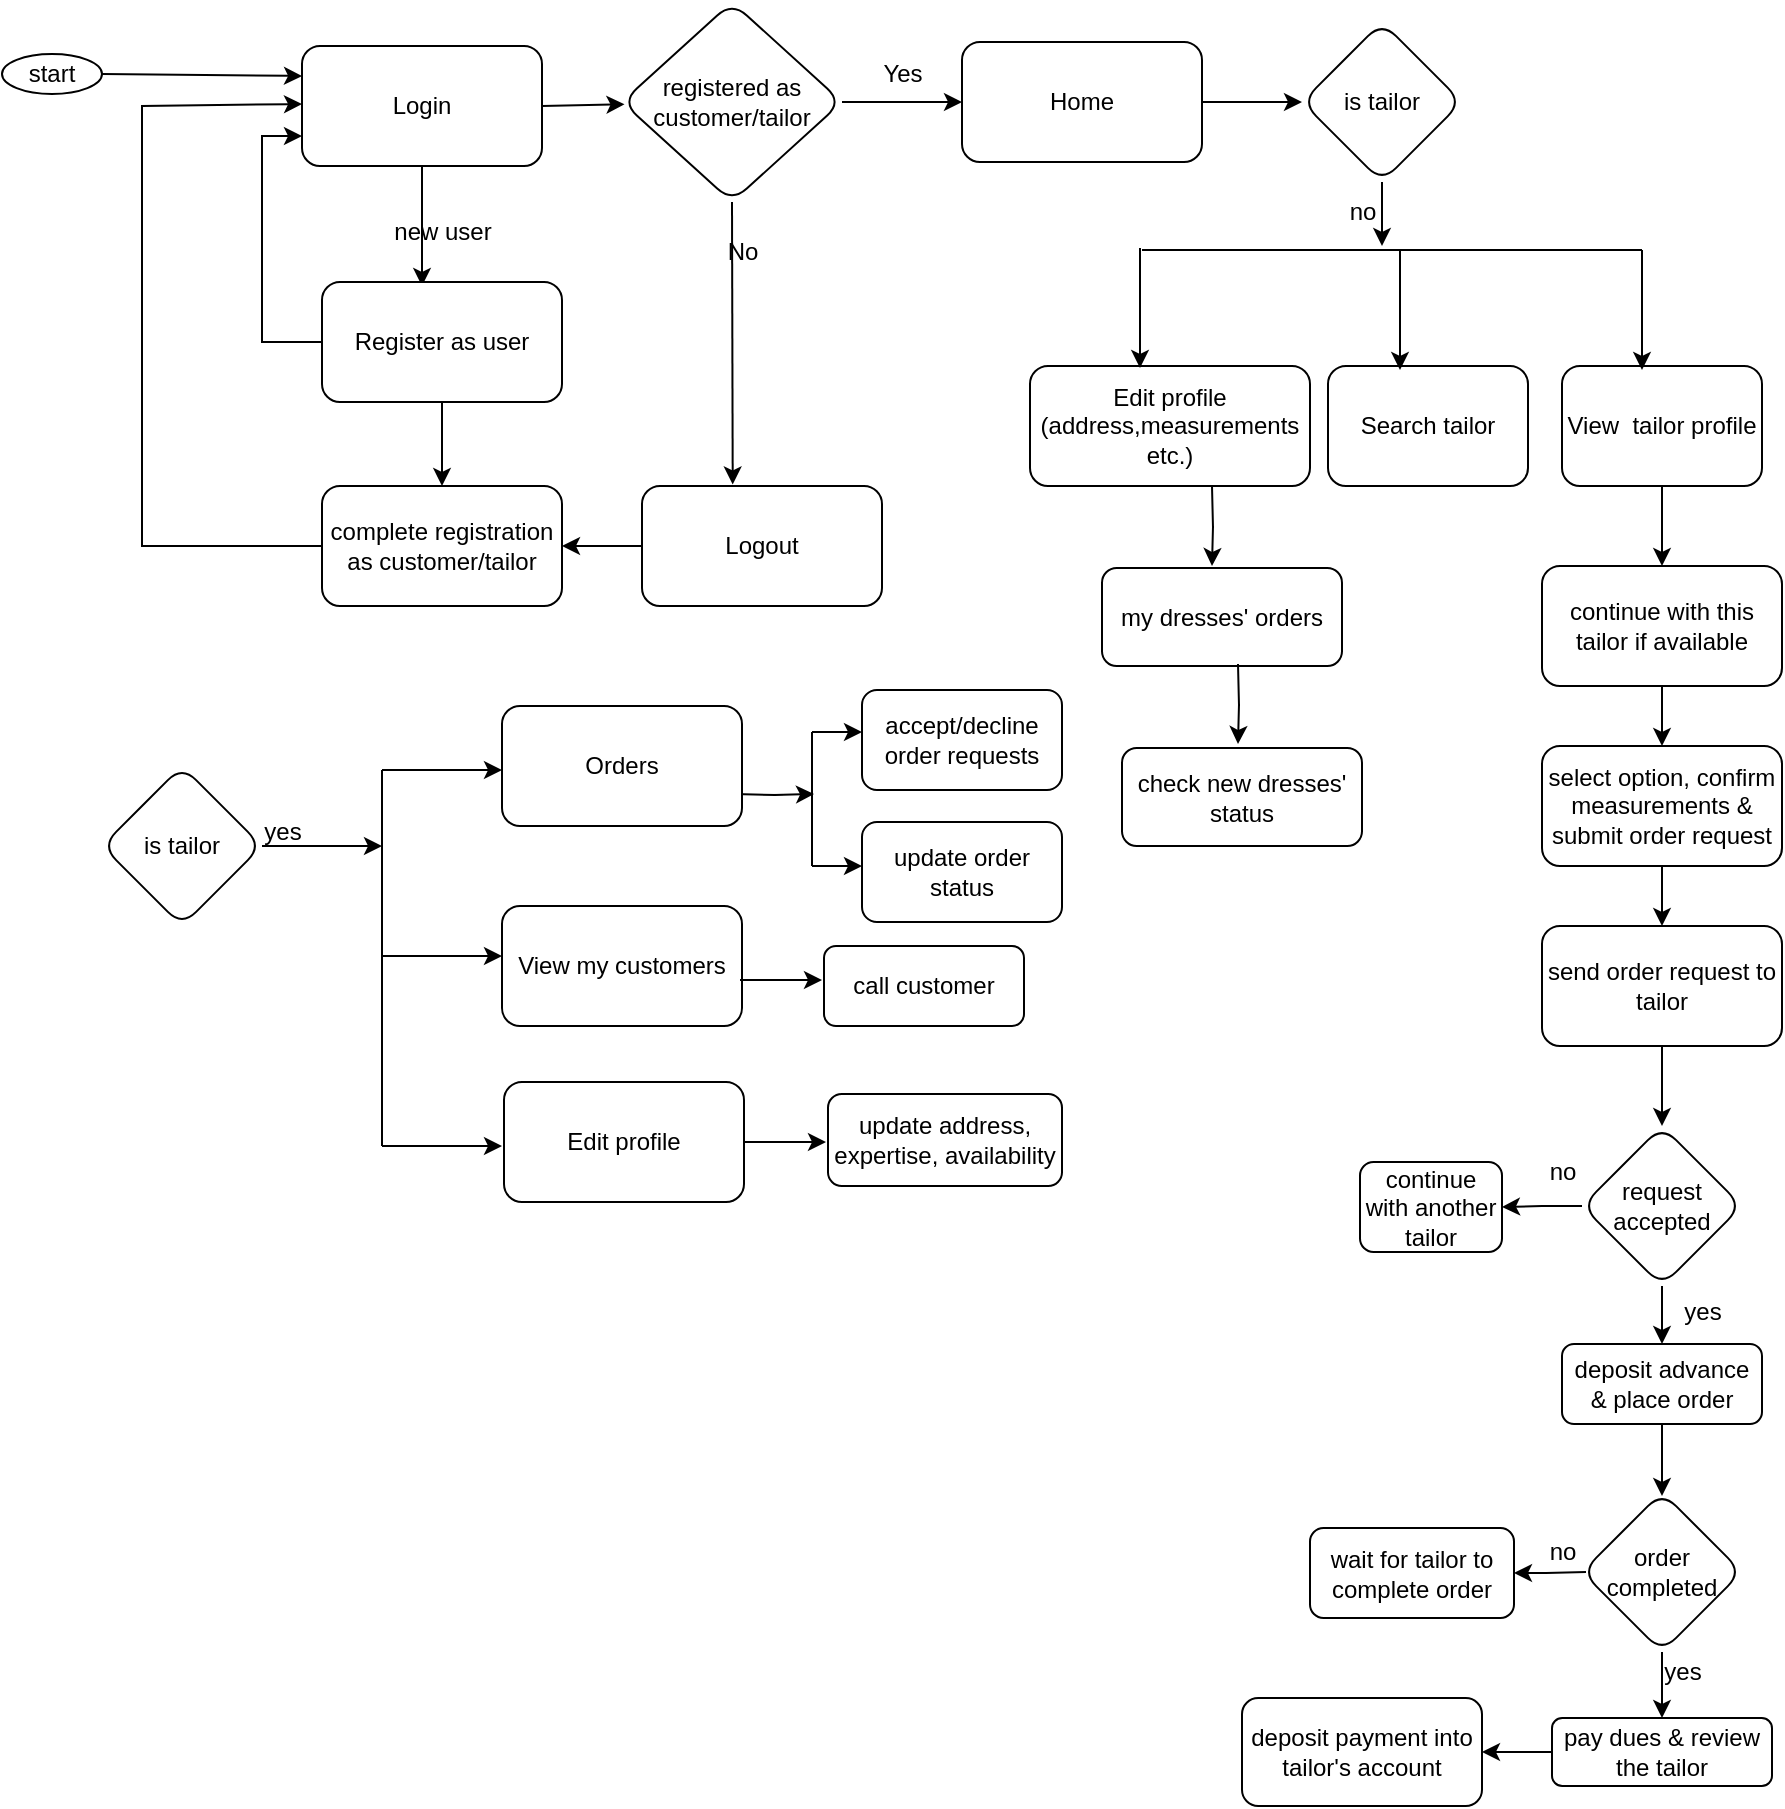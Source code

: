 <mxfile version="21.2.4" type="device">
  <diagram id="C5RBs43oDa-KdzZeNtuy" name="Page-1">
    <mxGraphModel dx="2465" dy="1044" grid="1" gridSize="10" guides="1" tooltips="1" connect="1" arrows="1" fold="1" page="1" pageScale="1" pageWidth="827" pageHeight="1169" math="0" shadow="0">
      <root>
        <mxCell id="WIyWlLk6GJQsqaUBKTNV-0" />
        <mxCell id="WIyWlLk6GJQsqaUBKTNV-1" parent="WIyWlLk6GJQsqaUBKTNV-0" />
        <mxCell id="Z_qAbNOodJidaxOHEvGP-9" value="" style="endArrow=classic;html=1;rounded=0;entryX=0;entryY=0.75;entryDx=0;entryDy=0;exitX=0;exitY=0.5;exitDx=0;exitDy=0;" edge="1" parent="WIyWlLk6GJQsqaUBKTNV-1" source="Z_qAbNOodJidaxOHEvGP-6">
          <mxGeometry width="50" height="50" relative="1" as="geometry">
            <mxPoint x="110" y="304" as="sourcePoint" />
            <mxPoint x="110" y="99" as="targetPoint" />
            <Array as="points">
              <mxPoint x="30" y="320" />
              <mxPoint x="30" y="210" />
              <mxPoint x="30" y="100" />
            </Array>
          </mxGeometry>
        </mxCell>
        <mxCell id="Z_qAbNOodJidaxOHEvGP-1" value="Login" style="rounded=1;whiteSpace=wrap;html=1;" vertex="1" parent="WIyWlLk6GJQsqaUBKTNV-1">
          <mxGeometry x="110" y="70" width="120" height="60" as="geometry" />
        </mxCell>
        <mxCell id="Z_qAbNOodJidaxOHEvGP-3" value="" style="endArrow=classic;html=1;rounded=0;exitX=1;exitY=0.5;exitDx=0;exitDy=0;entryX=0;entryY=0.25;entryDx=0;entryDy=0;" edge="1" parent="WIyWlLk6GJQsqaUBKTNV-1" source="Z_qAbNOodJidaxOHEvGP-32" target="Z_qAbNOodJidaxOHEvGP-1">
          <mxGeometry width="50" height="50" relative="1" as="geometry">
            <mxPoint x="60" y="85" as="sourcePoint" />
            <mxPoint x="480" y="310" as="targetPoint" />
            <Array as="points" />
          </mxGeometry>
        </mxCell>
        <mxCell id="Z_qAbNOodJidaxOHEvGP-4" value="" style="endArrow=classic;html=1;rounded=0;exitX=0.5;exitY=1;exitDx=0;exitDy=0;" edge="1" parent="WIyWlLk6GJQsqaUBKTNV-1" source="Z_qAbNOodJidaxOHEvGP-1">
          <mxGeometry width="50" height="50" relative="1" as="geometry">
            <mxPoint x="430" y="360" as="sourcePoint" />
            <mxPoint x="170" y="190" as="targetPoint" />
          </mxGeometry>
        </mxCell>
        <mxCell id="Z_qAbNOodJidaxOHEvGP-5" value="Register as user" style="rounded=1;whiteSpace=wrap;html=1;" vertex="1" parent="WIyWlLk6GJQsqaUBKTNV-1">
          <mxGeometry x="120" y="188" width="120" height="60" as="geometry" />
        </mxCell>
        <mxCell id="Z_qAbNOodJidaxOHEvGP-6" value="complete registration as customer/tailor" style="rounded=1;whiteSpace=wrap;html=1;" vertex="1" parent="WIyWlLk6GJQsqaUBKTNV-1">
          <mxGeometry x="120" y="290" width="120" height="60" as="geometry" />
        </mxCell>
        <mxCell id="Z_qAbNOodJidaxOHEvGP-7" value="" style="endArrow=classic;html=1;rounded=0;exitX=0.5;exitY=1;exitDx=0;exitDy=0;entryX=0.5;entryY=0;entryDx=0;entryDy=0;" edge="1" parent="WIyWlLk6GJQsqaUBKTNV-1" source="Z_qAbNOodJidaxOHEvGP-5" target="Z_qAbNOodJidaxOHEvGP-6">
          <mxGeometry width="50" height="50" relative="1" as="geometry">
            <mxPoint x="70" y="110" as="sourcePoint" />
            <mxPoint x="120" y="110" as="targetPoint" />
            <Array as="points" />
          </mxGeometry>
        </mxCell>
        <mxCell id="Z_qAbNOodJidaxOHEvGP-11" value="new user" style="text;html=1;align=center;verticalAlign=middle;resizable=0;points=[];autosize=1;strokeColor=none;fillColor=none;" vertex="1" parent="WIyWlLk6GJQsqaUBKTNV-1">
          <mxGeometry x="145" y="148" width="70" height="30" as="geometry" />
        </mxCell>
        <mxCell id="Z_qAbNOodJidaxOHEvGP-12" value="" style="endArrow=classic;html=1;rounded=0;entryX=0;entryY=0.75;entryDx=0;entryDy=0;exitX=0;exitY=0.5;exitDx=0;exitDy=0;" edge="1" parent="WIyWlLk6GJQsqaUBKTNV-1" source="Z_qAbNOodJidaxOHEvGP-5" target="Z_qAbNOodJidaxOHEvGP-1">
          <mxGeometry width="50" height="50" relative="1" as="geometry">
            <mxPoint x="120" y="330" as="sourcePoint" />
            <mxPoint x="120" y="109" as="targetPoint" />
            <Array as="points">
              <mxPoint x="90" y="218" />
              <mxPoint x="90" y="115" />
            </Array>
          </mxGeometry>
        </mxCell>
        <mxCell id="Z_qAbNOodJidaxOHEvGP-29" value="" style="edgeStyle=orthogonalEdgeStyle;rounded=0;orthogonalLoop=1;jettySize=auto;html=1;" edge="1" parent="WIyWlLk6GJQsqaUBKTNV-1" source="Z_qAbNOodJidaxOHEvGP-13" target="Z_qAbNOodJidaxOHEvGP-28">
          <mxGeometry relative="1" as="geometry" />
        </mxCell>
        <mxCell id="Z_qAbNOodJidaxOHEvGP-13" value="Home" style="rounded=1;whiteSpace=wrap;html=1;" vertex="1" parent="WIyWlLk6GJQsqaUBKTNV-1">
          <mxGeometry x="440" y="68" width="120" height="60" as="geometry" />
        </mxCell>
        <mxCell id="Z_qAbNOodJidaxOHEvGP-17" value="" style="endArrow=classic;html=1;rounded=0;exitX=1;exitY=0.5;exitDx=0;exitDy=0;" edge="1" parent="WIyWlLk6GJQsqaUBKTNV-1" source="Z_qAbNOodJidaxOHEvGP-1" target="Z_qAbNOodJidaxOHEvGP-15">
          <mxGeometry width="50" height="50" relative="1" as="geometry">
            <mxPoint x="230" y="100" as="sourcePoint" />
            <mxPoint x="370" y="100" as="targetPoint" />
            <Array as="points" />
          </mxGeometry>
        </mxCell>
        <mxCell id="Z_qAbNOodJidaxOHEvGP-20" value="" style="edgeStyle=orthogonalEdgeStyle;rounded=0;orthogonalLoop=1;jettySize=auto;html=1;" edge="1" parent="WIyWlLk6GJQsqaUBKTNV-1" source="Z_qAbNOodJidaxOHEvGP-15" target="Z_qAbNOodJidaxOHEvGP-13">
          <mxGeometry relative="1" as="geometry" />
        </mxCell>
        <mxCell id="Z_qAbNOodJidaxOHEvGP-15" value="registered as customer/tailor" style="rhombus;whiteSpace=wrap;html=1;rounded=1;" vertex="1" parent="WIyWlLk6GJQsqaUBKTNV-1">
          <mxGeometry x="270" y="48" width="110" height="100" as="geometry" />
        </mxCell>
        <mxCell id="Z_qAbNOodJidaxOHEvGP-18" value="" style="endArrow=classic;html=1;rounded=0;exitX=0.5;exitY=1;exitDx=0;exitDy=0;entryX=0.378;entryY=-0.013;entryDx=0;entryDy=0;entryPerimeter=0;" edge="1" parent="WIyWlLk6GJQsqaUBKTNV-1" source="Z_qAbNOodJidaxOHEvGP-15" target="Z_qAbNOodJidaxOHEvGP-24">
          <mxGeometry width="50" height="50" relative="1" as="geometry">
            <mxPoint x="430" y="350" as="sourcePoint" />
            <mxPoint x="325" y="270" as="targetPoint" />
            <Array as="points" />
          </mxGeometry>
        </mxCell>
        <mxCell id="Z_qAbNOodJidaxOHEvGP-19" value="No" style="text;html=1;align=center;verticalAlign=middle;resizable=0;points=[];autosize=1;strokeColor=none;fillColor=none;" vertex="1" parent="WIyWlLk6GJQsqaUBKTNV-1">
          <mxGeometry x="310" y="158" width="40" height="30" as="geometry" />
        </mxCell>
        <mxCell id="Z_qAbNOodJidaxOHEvGP-21" value="Yes" style="text;html=1;align=center;verticalAlign=middle;resizable=0;points=[];autosize=1;strokeColor=none;fillColor=none;" vertex="1" parent="WIyWlLk6GJQsqaUBKTNV-1">
          <mxGeometry x="390" y="69" width="40" height="30" as="geometry" />
        </mxCell>
        <mxCell id="Z_qAbNOodJidaxOHEvGP-25" value="" style="edgeStyle=orthogonalEdgeStyle;rounded=0;orthogonalLoop=1;jettySize=auto;html=1;" edge="1" parent="WIyWlLk6GJQsqaUBKTNV-1" source="Z_qAbNOodJidaxOHEvGP-24" target="Z_qAbNOodJidaxOHEvGP-6">
          <mxGeometry relative="1" as="geometry" />
        </mxCell>
        <mxCell id="Z_qAbNOodJidaxOHEvGP-24" value="Logout" style="rounded=1;whiteSpace=wrap;html=1;" vertex="1" parent="WIyWlLk6GJQsqaUBKTNV-1">
          <mxGeometry x="280" y="290" width="120" height="60" as="geometry" />
        </mxCell>
        <mxCell id="Z_qAbNOodJidaxOHEvGP-31" value="" style="edgeStyle=orthogonalEdgeStyle;rounded=0;orthogonalLoop=1;jettySize=auto;html=1;exitX=0.5;exitY=1;exitDx=0;exitDy=0;" edge="1" parent="WIyWlLk6GJQsqaUBKTNV-1" source="Z_qAbNOodJidaxOHEvGP-28">
          <mxGeometry relative="1" as="geometry">
            <mxPoint x="650" y="130" as="sourcePoint" />
            <mxPoint x="650" y="170" as="targetPoint" />
          </mxGeometry>
        </mxCell>
        <mxCell id="Z_qAbNOodJidaxOHEvGP-28" value="is tailor" style="rhombus;whiteSpace=wrap;html=1;rounded=1;" vertex="1" parent="WIyWlLk6GJQsqaUBKTNV-1">
          <mxGeometry x="610" y="58" width="80" height="80" as="geometry" />
        </mxCell>
        <mxCell id="Z_qAbNOodJidaxOHEvGP-32" value="start" style="ellipse;whiteSpace=wrap;html=1;" vertex="1" parent="WIyWlLk6GJQsqaUBKTNV-1">
          <mxGeometry x="-40" y="74" width="50" height="20" as="geometry" />
        </mxCell>
        <mxCell id="Z_qAbNOodJidaxOHEvGP-33" value="" style="endArrow=none;html=1;rounded=0;" edge="1" parent="WIyWlLk6GJQsqaUBKTNV-1">
          <mxGeometry width="50" height="50" relative="1" as="geometry">
            <mxPoint x="530" y="172" as="sourcePoint" />
            <mxPoint x="780" y="172" as="targetPoint" />
          </mxGeometry>
        </mxCell>
        <mxCell id="Z_qAbNOodJidaxOHEvGP-34" value="no" style="text;html=1;align=center;verticalAlign=middle;resizable=0;points=[];autosize=1;strokeColor=none;fillColor=none;" vertex="1" parent="WIyWlLk6GJQsqaUBKTNV-1">
          <mxGeometry x="620" y="138" width="40" height="30" as="geometry" />
        </mxCell>
        <mxCell id="Z_qAbNOodJidaxOHEvGP-35" value="Edit profile&lt;br&gt;(address,measurements&lt;br&gt;etc.)" style="rounded=1;whiteSpace=wrap;html=1;" vertex="1" parent="WIyWlLk6GJQsqaUBKTNV-1">
          <mxGeometry x="474" y="230" width="140" height="60" as="geometry" />
        </mxCell>
        <mxCell id="Z_qAbNOodJidaxOHEvGP-36" value="" style="endArrow=classic;html=1;rounded=0;entryX=0.25;entryY=0;entryDx=0;entryDy=0;" edge="1" parent="WIyWlLk6GJQsqaUBKTNV-1">
          <mxGeometry width="50" height="50" relative="1" as="geometry">
            <mxPoint x="529" y="171" as="sourcePoint" />
            <mxPoint x="529" y="231" as="targetPoint" />
            <Array as="points" />
          </mxGeometry>
        </mxCell>
        <mxCell id="Z_qAbNOodJidaxOHEvGP-37" value="Search tailor" style="rounded=1;whiteSpace=wrap;html=1;" vertex="1" parent="WIyWlLk6GJQsqaUBKTNV-1">
          <mxGeometry x="623" y="230" width="100" height="60" as="geometry" />
        </mxCell>
        <mxCell id="Z_qAbNOodJidaxOHEvGP-38" value="" style="endArrow=classic;html=1;rounded=0;entryX=0.25;entryY=0;entryDx=0;entryDy=0;" edge="1" parent="WIyWlLk6GJQsqaUBKTNV-1">
          <mxGeometry width="50" height="50" relative="1" as="geometry">
            <mxPoint x="659" y="172" as="sourcePoint" />
            <mxPoint x="659" y="232" as="targetPoint" />
            <Array as="points" />
          </mxGeometry>
        </mxCell>
        <mxCell id="Z_qAbNOodJidaxOHEvGP-44" value="" style="edgeStyle=orthogonalEdgeStyle;rounded=0;orthogonalLoop=1;jettySize=auto;html=1;" edge="1" parent="WIyWlLk6GJQsqaUBKTNV-1" source="Z_qAbNOodJidaxOHEvGP-41" target="Z_qAbNOodJidaxOHEvGP-43">
          <mxGeometry relative="1" as="geometry" />
        </mxCell>
        <mxCell id="Z_qAbNOodJidaxOHEvGP-41" value="View&amp;nbsp; tailor profile" style="rounded=1;whiteSpace=wrap;html=1;" vertex="1" parent="WIyWlLk6GJQsqaUBKTNV-1">
          <mxGeometry x="740" y="230" width="100" height="60" as="geometry" />
        </mxCell>
        <mxCell id="Z_qAbNOodJidaxOHEvGP-42" value="" style="endArrow=classic;html=1;rounded=0;entryX=0.25;entryY=0;entryDx=0;entryDy=0;" edge="1" parent="WIyWlLk6GJQsqaUBKTNV-1">
          <mxGeometry width="50" height="50" relative="1" as="geometry">
            <mxPoint x="780" y="172" as="sourcePoint" />
            <mxPoint x="780" y="232" as="targetPoint" />
            <Array as="points" />
          </mxGeometry>
        </mxCell>
        <mxCell id="Z_qAbNOodJidaxOHEvGP-46" value="" style="edgeStyle=orthogonalEdgeStyle;rounded=0;orthogonalLoop=1;jettySize=auto;html=1;" edge="1" parent="WIyWlLk6GJQsqaUBKTNV-1" source="Z_qAbNOodJidaxOHEvGP-43" target="Z_qAbNOodJidaxOHEvGP-45">
          <mxGeometry relative="1" as="geometry" />
        </mxCell>
        <mxCell id="Z_qAbNOodJidaxOHEvGP-43" value="continue with this tailor if available" style="whiteSpace=wrap;html=1;rounded=1;" vertex="1" parent="WIyWlLk6GJQsqaUBKTNV-1">
          <mxGeometry x="730" y="330" width="120" height="60" as="geometry" />
        </mxCell>
        <mxCell id="Z_qAbNOodJidaxOHEvGP-48" value="" style="edgeStyle=orthogonalEdgeStyle;rounded=0;orthogonalLoop=1;jettySize=auto;html=1;" edge="1" parent="WIyWlLk6GJQsqaUBKTNV-1" source="Z_qAbNOodJidaxOHEvGP-45" target="Z_qAbNOodJidaxOHEvGP-47">
          <mxGeometry relative="1" as="geometry" />
        </mxCell>
        <mxCell id="Z_qAbNOodJidaxOHEvGP-45" value="select option, confirm measurements &amp;amp; submit order request" style="whiteSpace=wrap;html=1;rounded=1;" vertex="1" parent="WIyWlLk6GJQsqaUBKTNV-1">
          <mxGeometry x="730" y="420" width="120" height="60" as="geometry" />
        </mxCell>
        <mxCell id="Z_qAbNOodJidaxOHEvGP-54" value="" style="edgeStyle=orthogonalEdgeStyle;rounded=0;orthogonalLoop=1;jettySize=auto;html=1;" edge="1" parent="WIyWlLk6GJQsqaUBKTNV-1" source="Z_qAbNOodJidaxOHEvGP-47" target="Z_qAbNOodJidaxOHEvGP-53">
          <mxGeometry relative="1" as="geometry" />
        </mxCell>
        <mxCell id="Z_qAbNOodJidaxOHEvGP-47" value="send order request to tailor" style="whiteSpace=wrap;html=1;rounded=1;" vertex="1" parent="WIyWlLk6GJQsqaUBKTNV-1">
          <mxGeometry x="730" y="510" width="120" height="60" as="geometry" />
        </mxCell>
        <mxCell id="Z_qAbNOodJidaxOHEvGP-51" value="" style="edgeStyle=orthogonalEdgeStyle;rounded=0;orthogonalLoop=1;jettySize=auto;html=1;" edge="1" parent="WIyWlLk6GJQsqaUBKTNV-1" source="Z_qAbNOodJidaxOHEvGP-49">
          <mxGeometry relative="1" as="geometry">
            <mxPoint x="150" y="470" as="targetPoint" />
          </mxGeometry>
        </mxCell>
        <mxCell id="Z_qAbNOodJidaxOHEvGP-49" value="is tailor" style="rhombus;whiteSpace=wrap;html=1;rounded=1;" vertex="1" parent="WIyWlLk6GJQsqaUBKTNV-1">
          <mxGeometry x="10" y="430" width="80" height="80" as="geometry" />
        </mxCell>
        <mxCell id="Z_qAbNOodJidaxOHEvGP-52" value="yes" style="text;html=1;align=center;verticalAlign=middle;resizable=0;points=[];autosize=1;strokeColor=none;fillColor=none;" vertex="1" parent="WIyWlLk6GJQsqaUBKTNV-1">
          <mxGeometry x="80" y="448" width="40" height="30" as="geometry" />
        </mxCell>
        <mxCell id="Z_qAbNOodJidaxOHEvGP-56" value="" style="edgeStyle=orthogonalEdgeStyle;rounded=0;orthogonalLoop=1;jettySize=auto;html=1;" edge="1" parent="WIyWlLk6GJQsqaUBKTNV-1" source="Z_qAbNOodJidaxOHEvGP-53" target="Z_qAbNOodJidaxOHEvGP-55">
          <mxGeometry relative="1" as="geometry" />
        </mxCell>
        <mxCell id="Z_qAbNOodJidaxOHEvGP-59" value="" style="edgeStyle=orthogonalEdgeStyle;rounded=0;orthogonalLoop=1;jettySize=auto;html=1;" edge="1" parent="WIyWlLk6GJQsqaUBKTNV-1" source="Z_qAbNOodJidaxOHEvGP-53" target="Z_qAbNOodJidaxOHEvGP-58">
          <mxGeometry relative="1" as="geometry" />
        </mxCell>
        <mxCell id="Z_qAbNOodJidaxOHEvGP-53" value="request accepted" style="rhombus;whiteSpace=wrap;html=1;rounded=1;" vertex="1" parent="WIyWlLk6GJQsqaUBKTNV-1">
          <mxGeometry x="750" y="610" width="80" height="80" as="geometry" />
        </mxCell>
        <mxCell id="Z_qAbNOodJidaxOHEvGP-81" value="" style="edgeStyle=orthogonalEdgeStyle;rounded=0;orthogonalLoop=1;jettySize=auto;html=1;" edge="1" parent="WIyWlLk6GJQsqaUBKTNV-1">
          <mxGeometry relative="1" as="geometry">
            <mxPoint x="790" y="744" as="sourcePoint" />
            <mxPoint x="790" y="795" as="targetPoint" />
          </mxGeometry>
        </mxCell>
        <mxCell id="Z_qAbNOodJidaxOHEvGP-55" value="deposit advance &amp;amp; place order" style="whiteSpace=wrap;html=1;rounded=1;" vertex="1" parent="WIyWlLk6GJQsqaUBKTNV-1">
          <mxGeometry x="740" y="719" width="100" height="40" as="geometry" />
        </mxCell>
        <mxCell id="Z_qAbNOodJidaxOHEvGP-57" value="yes" style="text;html=1;align=center;verticalAlign=middle;resizable=0;points=[];autosize=1;strokeColor=none;fillColor=none;" vertex="1" parent="WIyWlLk6GJQsqaUBKTNV-1">
          <mxGeometry x="790" y="688" width="40" height="30" as="geometry" />
        </mxCell>
        <mxCell id="Z_qAbNOodJidaxOHEvGP-58" value="continue with another tailor" style="whiteSpace=wrap;html=1;rounded=1;" vertex="1" parent="WIyWlLk6GJQsqaUBKTNV-1">
          <mxGeometry x="639" y="628" width="71" height="45" as="geometry" />
        </mxCell>
        <mxCell id="Z_qAbNOodJidaxOHEvGP-60" value="no" style="text;html=1;align=center;verticalAlign=middle;resizable=0;points=[];autosize=1;strokeColor=none;fillColor=none;" vertex="1" parent="WIyWlLk6GJQsqaUBKTNV-1">
          <mxGeometry x="720" y="618" width="40" height="30" as="geometry" />
        </mxCell>
        <mxCell id="Z_qAbNOodJidaxOHEvGP-61" value="" style="endArrow=none;html=1;rounded=0;" edge="1" parent="WIyWlLk6GJQsqaUBKTNV-1">
          <mxGeometry width="50" height="50" relative="1" as="geometry">
            <mxPoint x="150" y="620" as="sourcePoint" />
            <mxPoint x="150" y="432" as="targetPoint" />
            <Array as="points">
              <mxPoint x="150" y="492" />
            </Array>
          </mxGeometry>
        </mxCell>
        <mxCell id="Z_qAbNOodJidaxOHEvGP-62" value="" style="endArrow=classic;html=1;rounded=0;" edge="1" parent="WIyWlLk6GJQsqaUBKTNV-1">
          <mxGeometry width="50" height="50" relative="1" as="geometry">
            <mxPoint x="150" y="432" as="sourcePoint" />
            <mxPoint x="210" y="432" as="targetPoint" />
            <Array as="points" />
          </mxGeometry>
        </mxCell>
        <mxCell id="Z_qAbNOodJidaxOHEvGP-63" value="" style="endArrow=classic;html=1;rounded=0;" edge="1" parent="WIyWlLk6GJQsqaUBKTNV-1">
          <mxGeometry width="50" height="50" relative="1" as="geometry">
            <mxPoint x="150" y="525" as="sourcePoint" />
            <mxPoint x="210" y="525" as="targetPoint" />
            <Array as="points" />
          </mxGeometry>
        </mxCell>
        <mxCell id="Z_qAbNOodJidaxOHEvGP-64" value="" style="endArrow=classic;html=1;rounded=0;" edge="1" parent="WIyWlLk6GJQsqaUBKTNV-1">
          <mxGeometry width="50" height="50" relative="1" as="geometry">
            <mxPoint x="150" y="620" as="sourcePoint" />
            <mxPoint x="210" y="620" as="targetPoint" />
            <Array as="points" />
          </mxGeometry>
        </mxCell>
        <mxCell id="Z_qAbNOodJidaxOHEvGP-69" value="" style="edgeStyle=orthogonalEdgeStyle;rounded=0;orthogonalLoop=1;jettySize=auto;html=1;" edge="1" parent="WIyWlLk6GJQsqaUBKTNV-1">
          <mxGeometry relative="1" as="geometry">
            <mxPoint x="326" y="444" as="sourcePoint" />
            <mxPoint x="366" y="444" as="targetPoint" />
          </mxGeometry>
        </mxCell>
        <mxCell id="Z_qAbNOodJidaxOHEvGP-65" value="Orders" style="rounded=1;whiteSpace=wrap;html=1;" vertex="1" parent="WIyWlLk6GJQsqaUBKTNV-1">
          <mxGeometry x="210" y="400" width="120" height="60" as="geometry" />
        </mxCell>
        <mxCell id="Z_qAbNOodJidaxOHEvGP-66" value="View my customers" style="rounded=1;whiteSpace=wrap;html=1;" vertex="1" parent="WIyWlLk6GJQsqaUBKTNV-1">
          <mxGeometry x="210" y="500" width="120" height="60" as="geometry" />
        </mxCell>
        <mxCell id="Z_qAbNOodJidaxOHEvGP-67" value="Edit profile" style="rounded=1;whiteSpace=wrap;html=1;" vertex="1" parent="WIyWlLk6GJQsqaUBKTNV-1">
          <mxGeometry x="211" y="588" width="120" height="60" as="geometry" />
        </mxCell>
        <mxCell id="Z_qAbNOodJidaxOHEvGP-68" value="accept/decline order requests" style="whiteSpace=wrap;html=1;rounded=1;" vertex="1" parent="WIyWlLk6GJQsqaUBKTNV-1">
          <mxGeometry x="390" y="392" width="100" height="50" as="geometry" />
        </mxCell>
        <mxCell id="Z_qAbNOodJidaxOHEvGP-70" value="" style="endArrow=none;html=1;rounded=0;" edge="1" parent="WIyWlLk6GJQsqaUBKTNV-1">
          <mxGeometry width="50" height="50" relative="1" as="geometry">
            <mxPoint x="365" y="480" as="sourcePoint" />
            <mxPoint x="365" y="413" as="targetPoint" />
            <Array as="points">
              <mxPoint x="365" y="473" />
            </Array>
          </mxGeometry>
        </mxCell>
        <mxCell id="Z_qAbNOodJidaxOHEvGP-71" value="" style="endArrow=classic;html=1;rounded=0;" edge="1" parent="WIyWlLk6GJQsqaUBKTNV-1">
          <mxGeometry width="50" height="50" relative="1" as="geometry">
            <mxPoint x="365" y="413" as="sourcePoint" />
            <mxPoint x="390" y="413" as="targetPoint" />
          </mxGeometry>
        </mxCell>
        <mxCell id="Z_qAbNOodJidaxOHEvGP-73" value="" style="endArrow=classic;html=1;rounded=0;" edge="1" parent="WIyWlLk6GJQsqaUBKTNV-1">
          <mxGeometry width="50" height="50" relative="1" as="geometry">
            <mxPoint x="365" y="480" as="sourcePoint" />
            <mxPoint x="390" y="480" as="targetPoint" />
          </mxGeometry>
        </mxCell>
        <mxCell id="Z_qAbNOodJidaxOHEvGP-74" value="update order status" style="whiteSpace=wrap;html=1;rounded=1;" vertex="1" parent="WIyWlLk6GJQsqaUBKTNV-1">
          <mxGeometry x="390" y="458" width="100" height="50" as="geometry" />
        </mxCell>
        <mxCell id="Z_qAbNOodJidaxOHEvGP-76" value="" style="endArrow=classic;html=1;rounded=0;" edge="1" parent="WIyWlLk6GJQsqaUBKTNV-1">
          <mxGeometry width="50" height="50" relative="1" as="geometry">
            <mxPoint x="329" y="537" as="sourcePoint" />
            <mxPoint x="370" y="537" as="targetPoint" />
          </mxGeometry>
        </mxCell>
        <mxCell id="Z_qAbNOodJidaxOHEvGP-77" value="call customer" style="whiteSpace=wrap;html=1;rounded=1;" vertex="1" parent="WIyWlLk6GJQsqaUBKTNV-1">
          <mxGeometry x="371" y="520" width="100" height="40" as="geometry" />
        </mxCell>
        <mxCell id="Z_qAbNOodJidaxOHEvGP-78" value="" style="endArrow=classic;html=1;rounded=0;" edge="1" parent="WIyWlLk6GJQsqaUBKTNV-1">
          <mxGeometry width="50" height="50" relative="1" as="geometry">
            <mxPoint x="331" y="618" as="sourcePoint" />
            <mxPoint x="372" y="618" as="targetPoint" />
          </mxGeometry>
        </mxCell>
        <mxCell id="Z_qAbNOodJidaxOHEvGP-79" value="update address, expertise, availability" style="whiteSpace=wrap;html=1;rounded=1;" vertex="1" parent="WIyWlLk6GJQsqaUBKTNV-1">
          <mxGeometry x="373" y="594" width="117" height="46" as="geometry" />
        </mxCell>
        <mxCell id="Z_qAbNOodJidaxOHEvGP-83" value="" style="edgeStyle=orthogonalEdgeStyle;rounded=0;orthogonalLoop=1;jettySize=auto;html=1;" edge="1" parent="WIyWlLk6GJQsqaUBKTNV-1" target="Z_qAbNOodJidaxOHEvGP-82">
          <mxGeometry relative="1" as="geometry">
            <mxPoint x="752" y="833.0" as="sourcePoint" />
          </mxGeometry>
        </mxCell>
        <mxCell id="Z_qAbNOodJidaxOHEvGP-86" value="" style="edgeStyle=orthogonalEdgeStyle;rounded=0;orthogonalLoop=1;jettySize=auto;html=1;" edge="1" parent="WIyWlLk6GJQsqaUBKTNV-1" source="Z_qAbNOodJidaxOHEvGP-80" target="Z_qAbNOodJidaxOHEvGP-85">
          <mxGeometry relative="1" as="geometry" />
        </mxCell>
        <mxCell id="Z_qAbNOodJidaxOHEvGP-80" value="order completed" style="rhombus;whiteSpace=wrap;html=1;rounded=1;" vertex="1" parent="WIyWlLk6GJQsqaUBKTNV-1">
          <mxGeometry x="750" y="793" width="80" height="80" as="geometry" />
        </mxCell>
        <mxCell id="Z_qAbNOodJidaxOHEvGP-82" value="wait for tailor to complete order" style="whiteSpace=wrap;html=1;rounded=1;" vertex="1" parent="WIyWlLk6GJQsqaUBKTNV-1">
          <mxGeometry x="614" y="811" width="102" height="45" as="geometry" />
        </mxCell>
        <mxCell id="Z_qAbNOodJidaxOHEvGP-84" value="no" style="text;html=1;align=center;verticalAlign=middle;resizable=0;points=[];autosize=1;strokeColor=none;fillColor=none;" vertex="1" parent="WIyWlLk6GJQsqaUBKTNV-1">
          <mxGeometry x="720" y="808" width="40" height="30" as="geometry" />
        </mxCell>
        <mxCell id="Z_qAbNOodJidaxOHEvGP-89" value="" style="edgeStyle=orthogonalEdgeStyle;rounded=0;orthogonalLoop=1;jettySize=auto;html=1;" edge="1" parent="WIyWlLk6GJQsqaUBKTNV-1" source="Z_qAbNOodJidaxOHEvGP-85" target="Z_qAbNOodJidaxOHEvGP-88">
          <mxGeometry relative="1" as="geometry" />
        </mxCell>
        <mxCell id="Z_qAbNOodJidaxOHEvGP-85" value="pay dues &amp;amp; review the tailor" style="whiteSpace=wrap;html=1;rounded=1;" vertex="1" parent="WIyWlLk6GJQsqaUBKTNV-1">
          <mxGeometry x="735" y="906" width="110" height="34" as="geometry" />
        </mxCell>
        <mxCell id="Z_qAbNOodJidaxOHEvGP-87" value="yes" style="text;html=1;align=center;verticalAlign=middle;resizable=0;points=[];autosize=1;strokeColor=none;fillColor=none;" vertex="1" parent="WIyWlLk6GJQsqaUBKTNV-1">
          <mxGeometry x="780" y="868" width="40" height="30" as="geometry" />
        </mxCell>
        <mxCell id="Z_qAbNOodJidaxOHEvGP-88" value="deposit payment into tailor&#39;s account" style="whiteSpace=wrap;html=1;rounded=1;" vertex="1" parent="WIyWlLk6GJQsqaUBKTNV-1">
          <mxGeometry x="580" y="896" width="120" height="54" as="geometry" />
        </mxCell>
        <mxCell id="Z_qAbNOodJidaxOHEvGP-90" value="" style="edgeStyle=orthogonalEdgeStyle;rounded=0;orthogonalLoop=1;jettySize=auto;html=1;" edge="1" parent="WIyWlLk6GJQsqaUBKTNV-1">
          <mxGeometry relative="1" as="geometry">
            <mxPoint x="565" y="290" as="sourcePoint" />
            <mxPoint x="565" y="330" as="targetPoint" />
          </mxGeometry>
        </mxCell>
        <mxCell id="Z_qAbNOodJidaxOHEvGP-91" value="my dresses&#39; orders" style="whiteSpace=wrap;html=1;rounded=1;" vertex="1" parent="WIyWlLk6GJQsqaUBKTNV-1">
          <mxGeometry x="510" y="331" width="120" height="49" as="geometry" />
        </mxCell>
        <mxCell id="Z_qAbNOodJidaxOHEvGP-92" value="" style="edgeStyle=orthogonalEdgeStyle;rounded=0;orthogonalLoop=1;jettySize=auto;html=1;" edge="1" parent="WIyWlLk6GJQsqaUBKTNV-1">
          <mxGeometry relative="1" as="geometry">
            <mxPoint x="578" y="379" as="sourcePoint" />
            <mxPoint x="578" y="419" as="targetPoint" />
          </mxGeometry>
        </mxCell>
        <mxCell id="Z_qAbNOodJidaxOHEvGP-93" value="check new dresses&#39; status" style="whiteSpace=wrap;html=1;rounded=1;" vertex="1" parent="WIyWlLk6GJQsqaUBKTNV-1">
          <mxGeometry x="520" y="421" width="120" height="49" as="geometry" />
        </mxCell>
      </root>
    </mxGraphModel>
  </diagram>
</mxfile>
